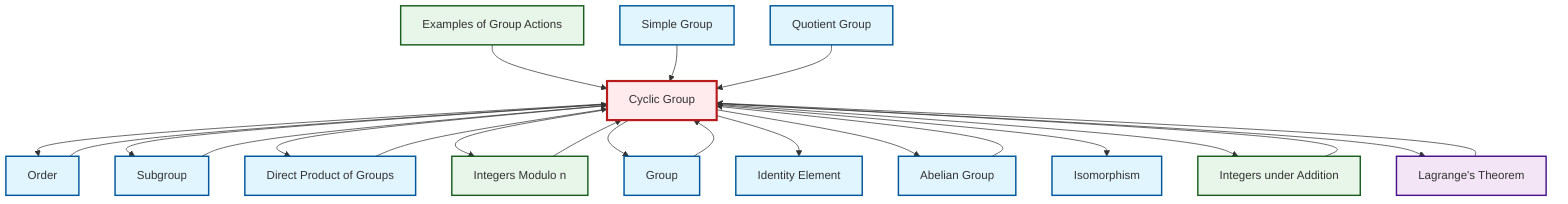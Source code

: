 graph TD
    classDef definition fill:#e1f5fe,stroke:#01579b,stroke-width:2px
    classDef theorem fill:#f3e5f5,stroke:#4a148c,stroke-width:2px
    classDef axiom fill:#fff3e0,stroke:#e65100,stroke-width:2px
    classDef example fill:#e8f5e9,stroke:#1b5e20,stroke-width:2px
    classDef current fill:#ffebee,stroke:#b71c1c,stroke-width:3px
    def-simple-group["Simple Group"]:::definition
    def-isomorphism["Isomorphism"]:::definition
    def-group["Group"]:::definition
    def-subgroup["Subgroup"]:::definition
    thm-lagrange["Lagrange's Theorem"]:::theorem
    ex-group-action-examples["Examples of Group Actions"]:::example
    def-identity-element["Identity Element"]:::definition
    def-direct-product["Direct Product of Groups"]:::definition
    ex-quotient-integers-mod-n["Integers Modulo n"]:::example
    def-cyclic-group["Cyclic Group"]:::definition
    def-quotient-group["Quotient Group"]:::definition
    def-abelian-group["Abelian Group"]:::definition
    ex-integers-addition["Integers under Addition"]:::example
    def-order["Order"]:::definition
    def-cyclic-group --> def-order
    def-group --> def-cyclic-group
    def-cyclic-group --> def-subgroup
    def-order --> def-cyclic-group
    def-cyclic-group --> def-direct-product
    def-cyclic-group --> ex-quotient-integers-mod-n
    def-direct-product --> def-cyclic-group
    ex-group-action-examples --> def-cyclic-group
    def-cyclic-group --> def-group
    def-simple-group --> def-cyclic-group
    def-cyclic-group --> def-identity-element
    def-cyclic-group --> def-abelian-group
    ex-integers-addition --> def-cyclic-group
    def-quotient-group --> def-cyclic-group
    def-cyclic-group --> def-isomorphism
    def-abelian-group --> def-cyclic-group
    def-cyclic-group --> ex-integers-addition
    def-cyclic-group --> thm-lagrange
    def-subgroup --> def-cyclic-group
    thm-lagrange --> def-cyclic-group
    ex-quotient-integers-mod-n --> def-cyclic-group
    class def-cyclic-group current